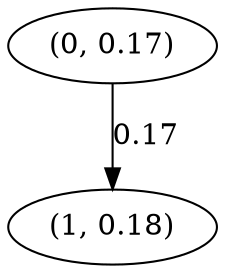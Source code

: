 digraph {
    0 [ label = "(0, 0.17)" ]
    1 [ label = "(1, 0.18)" ]
    0 -> 1 [ label = "0.17" ]
}

